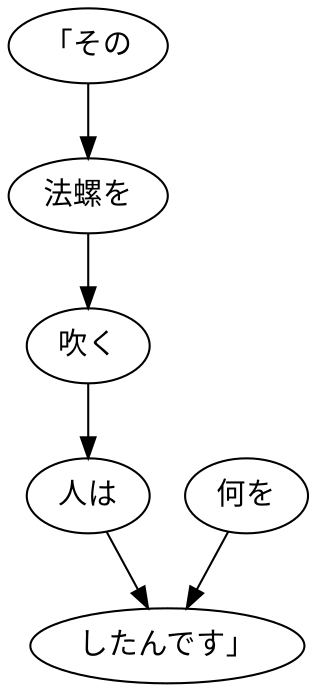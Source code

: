 digraph graph6854 {
	node0 [label="「その"];
	node1 [label="法螺を"];
	node2 [label="吹く"];
	node3 [label="人は"];
	node4 [label="何を"];
	node5 [label="したんです」"];
	node0 -> node1;
	node1 -> node2;
	node2 -> node3;
	node3 -> node5;
	node4 -> node5;
}
